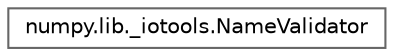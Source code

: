 digraph "Graphical Class Hierarchy"
{
 // LATEX_PDF_SIZE
  bgcolor="transparent";
  edge [fontname=Helvetica,fontsize=10,labelfontname=Helvetica,labelfontsize=10];
  node [fontname=Helvetica,fontsize=10,shape=box,height=0.2,width=0.4];
  rankdir="LR";
  Node0 [id="Node000000",label="numpy.lib._iotools.NameValidator",height=0.2,width=0.4,color="grey40", fillcolor="white", style="filled",URL="$df/dec/classnumpy_1_1lib_1_1__iotools_1_1NameValidator.html",tooltip=" "];
}
